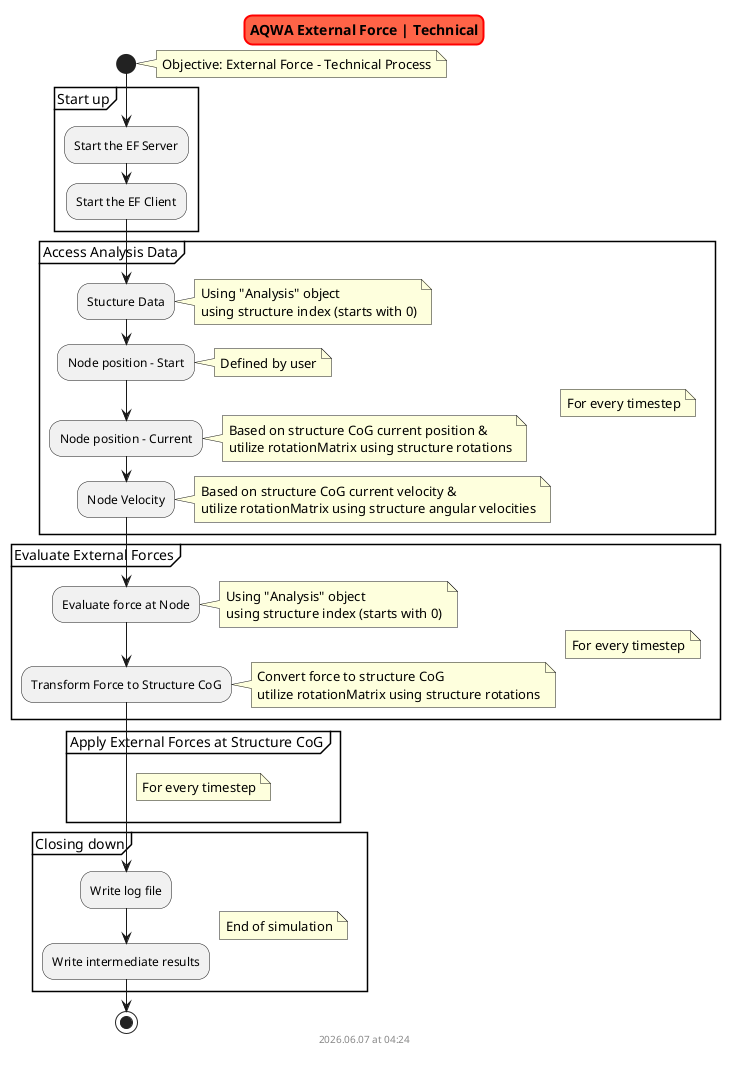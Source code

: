@startuml aqwa_ef_technical
skinparam titleBorderRoundCorner 15
skinparam titleBorderThickness 2
skinparam titleBorderColor red
skinparam titleBackgroundColor Tomato

title AQWA External Force | Technical

start

    note right
        Objective: External Force - Technical Process
    end note

    partition "Start up" {

        :Start the EF Server;
        :Start the EF Client;
    }

    partition "Access Analysis Data" {
        note right
            For every timestep
        end note
        :Stucture Data;
            note right
                Using "Analysis" object
                using structure index (starts with 0)
            end note

        :Node position - Start;
            note right
                Defined by user
            end note
        :Node position - Current;
            note right
                Based on structure CoG current position &
                utilize rotationMatrix using structure rotations
            end note
        :Node Velocity;
            note right
                Based on structure CoG current velocity &
                utilize rotationMatrix using structure angular velocities
            end note
    }

    partition "Evaluate External Forces" {
        note right
            For every timestep
        end note
        :Evaluate force at Node;
            note right
                Using "Analysis" object
                using structure index (starts with 0)
            end note

        :Transform Force to Structure CoG;
            note right
                Convert force to structure CoG
                utilize rotationMatrix using structure rotations
            end note
    }


    partition "Apply External Forces at Structure CoG" {
        note right
            For every timestep
        end note
    }

    partition "Closing down" {
        note right
            End of simulation
        end note

        :Write log file;
        :Write intermediate results;
    }

stop

footer
%date("yyyy.MM.dd' at 'HH:mm")
%filename()
end footer

@enduml
